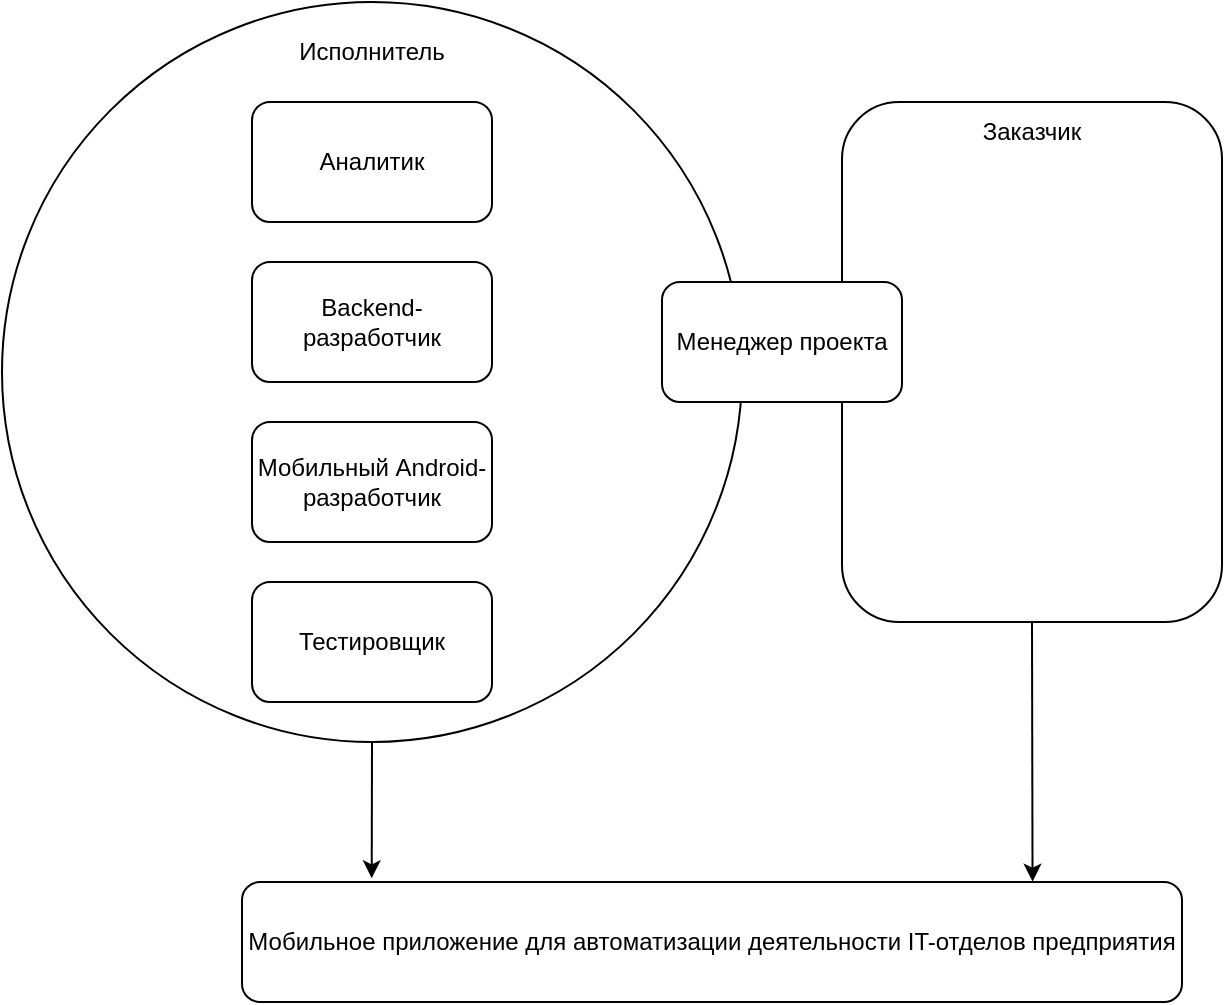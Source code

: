 <mxfile version="24.0.3" type="device">
  <diagram name="Страница — 1" id="nxl9XqNRCJ6BDue0BRxx">
    <mxGraphModel dx="2222" dy="626" grid="1" gridSize="10" guides="1" tooltips="1" connect="1" arrows="1" fold="1" page="1" pageScale="1" pageWidth="827" pageHeight="1169" math="0" shadow="0">
      <root>
        <mxCell id="0" />
        <mxCell id="1" parent="0" />
        <mxCell id="AH59ZhgesOLRsbxX4VuY-5" value="" style="ellipse;whiteSpace=wrap;html=1;aspect=fixed;" vertex="1" parent="1">
          <mxGeometry x="-110" y="110" width="370" height="370" as="geometry" />
        </mxCell>
        <mxCell id="AH59ZhgesOLRsbxX4VuY-6" value="Исполнитель" style="text;html=1;align=center;verticalAlign=middle;whiteSpace=wrap;rounded=0;" vertex="1" parent="1">
          <mxGeometry x="45" y="120" width="60" height="30" as="geometry" />
        </mxCell>
        <mxCell id="AH59ZhgesOLRsbxX4VuY-8" value="Аналитик" style="rounded=1;whiteSpace=wrap;html=1;" vertex="1" parent="1">
          <mxGeometry x="15" y="160" width="120" height="60" as="geometry" />
        </mxCell>
        <mxCell id="AH59ZhgesOLRsbxX4VuY-9" value="Backend-разработчик" style="rounded=1;whiteSpace=wrap;html=1;" vertex="1" parent="1">
          <mxGeometry x="15" y="240" width="120" height="60" as="geometry" />
        </mxCell>
        <mxCell id="AH59ZhgesOLRsbxX4VuY-10" value="Мобильный Android-разработчик" style="rounded=1;whiteSpace=wrap;html=1;" vertex="1" parent="1">
          <mxGeometry x="15" y="320" width="120" height="60" as="geometry" />
        </mxCell>
        <mxCell id="AH59ZhgesOLRsbxX4VuY-11" value="Тестировщик" style="rounded=1;whiteSpace=wrap;html=1;" vertex="1" parent="1">
          <mxGeometry x="15" y="400" width="120" height="60" as="geometry" />
        </mxCell>
        <mxCell id="AH59ZhgesOLRsbxX4VuY-12" value="" style="rounded=1;whiteSpace=wrap;html=1;" vertex="1" parent="1">
          <mxGeometry x="310" y="160" width="190" height="260" as="geometry" />
        </mxCell>
        <mxCell id="AH59ZhgesOLRsbxX4VuY-13" value="Заказчик" style="text;html=1;align=center;verticalAlign=middle;whiteSpace=wrap;rounded=0;" vertex="1" parent="1">
          <mxGeometry x="375" y="160" width="60" height="30" as="geometry" />
        </mxCell>
        <mxCell id="AH59ZhgesOLRsbxX4VuY-14" value="Менеджер проекта" style="rounded=1;whiteSpace=wrap;html=1;" vertex="1" parent="1">
          <mxGeometry x="220" y="250" width="120" height="60" as="geometry" />
        </mxCell>
        <mxCell id="AH59ZhgesOLRsbxX4VuY-15" value="Мобильное приложение для автоматизации деятельности IT-отделов предприятия" style="rounded=1;whiteSpace=wrap;html=1;" vertex="1" parent="1">
          <mxGeometry x="10" y="550" width="470" height="60" as="geometry" />
        </mxCell>
        <mxCell id="AH59ZhgesOLRsbxX4VuY-16" value="" style="endArrow=classic;html=1;rounded=0;exitX=0.5;exitY=1;exitDx=0;exitDy=0;entryX=0.138;entryY=-0.031;entryDx=0;entryDy=0;entryPerimeter=0;" edge="1" parent="1" source="AH59ZhgesOLRsbxX4VuY-5" target="AH59ZhgesOLRsbxX4VuY-15">
          <mxGeometry width="50" height="50" relative="1" as="geometry">
            <mxPoint x="390" y="410" as="sourcePoint" />
            <mxPoint x="440" y="360" as="targetPoint" />
          </mxGeometry>
        </mxCell>
        <mxCell id="AH59ZhgesOLRsbxX4VuY-17" value="" style="endArrow=classic;html=1;rounded=0;exitX=0.5;exitY=1;exitDx=0;exitDy=0;entryX=0.841;entryY=-0.003;entryDx=0;entryDy=0;entryPerimeter=0;" edge="1" parent="1" source="AH59ZhgesOLRsbxX4VuY-12" target="AH59ZhgesOLRsbxX4VuY-15">
          <mxGeometry width="50" height="50" relative="1" as="geometry">
            <mxPoint x="390" y="410" as="sourcePoint" />
            <mxPoint x="440" y="360" as="targetPoint" />
          </mxGeometry>
        </mxCell>
      </root>
    </mxGraphModel>
  </diagram>
</mxfile>
